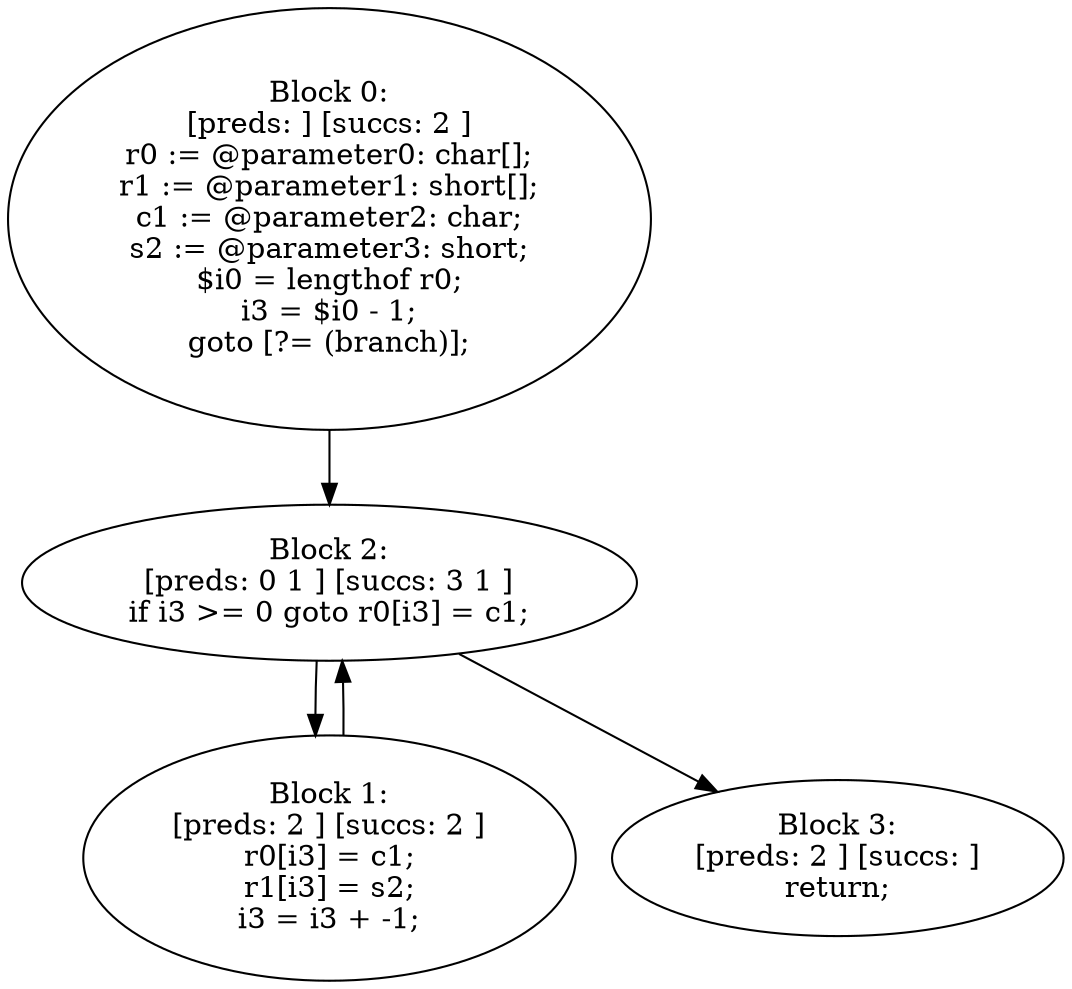 digraph "unitGraph" {
    "Block 0:
[preds: ] [succs: 2 ]
r0 := @parameter0: char[];
r1 := @parameter1: short[];
c1 := @parameter2: char;
s2 := @parameter3: short;
$i0 = lengthof r0;
i3 = $i0 - 1;
goto [?= (branch)];
"
    "Block 1:
[preds: 2 ] [succs: 2 ]
r0[i3] = c1;
r1[i3] = s2;
i3 = i3 + -1;
"
    "Block 2:
[preds: 0 1 ] [succs: 3 1 ]
if i3 >= 0 goto r0[i3] = c1;
"
    "Block 3:
[preds: 2 ] [succs: ]
return;
"
    "Block 0:
[preds: ] [succs: 2 ]
r0 := @parameter0: char[];
r1 := @parameter1: short[];
c1 := @parameter2: char;
s2 := @parameter3: short;
$i0 = lengthof r0;
i3 = $i0 - 1;
goto [?= (branch)];
"->"Block 2:
[preds: 0 1 ] [succs: 3 1 ]
if i3 >= 0 goto r0[i3] = c1;
";
    "Block 1:
[preds: 2 ] [succs: 2 ]
r0[i3] = c1;
r1[i3] = s2;
i3 = i3 + -1;
"->"Block 2:
[preds: 0 1 ] [succs: 3 1 ]
if i3 >= 0 goto r0[i3] = c1;
";
    "Block 2:
[preds: 0 1 ] [succs: 3 1 ]
if i3 >= 0 goto r0[i3] = c1;
"->"Block 3:
[preds: 2 ] [succs: ]
return;
";
    "Block 2:
[preds: 0 1 ] [succs: 3 1 ]
if i3 >= 0 goto r0[i3] = c1;
"->"Block 1:
[preds: 2 ] [succs: 2 ]
r0[i3] = c1;
r1[i3] = s2;
i3 = i3 + -1;
";
}
